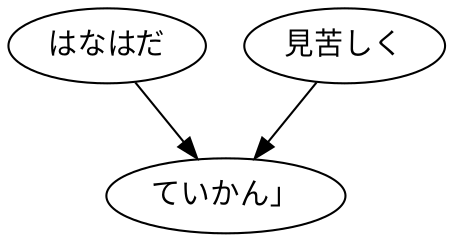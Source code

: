digraph graph2265 {
	node0 [label="はなはだ"];
	node1 [label="見苦しく"];
	node2 [label="ていかん」"];
	node0 -> node2;
	node1 -> node2;
}
